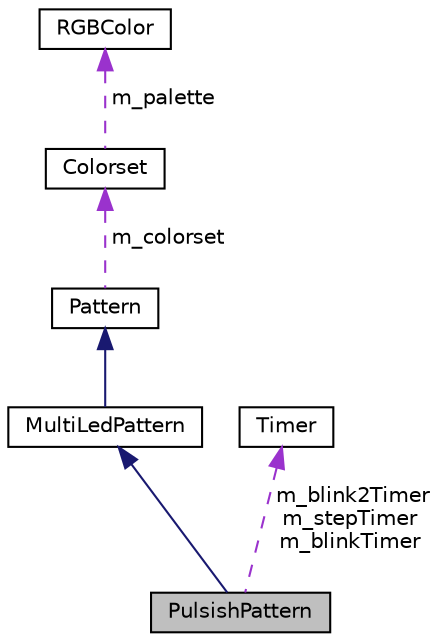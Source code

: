 digraph "PulsishPattern"
{
 // INTERACTIVE_SVG=YES
 // LATEX_PDF_SIZE
  bgcolor="transparent";
  edge [fontname="Helvetica",fontsize="10",labelfontname="Helvetica",labelfontsize="10"];
  node [fontname="Helvetica",fontsize="10",shape=record];
  Node1 [label="PulsishPattern",height=0.2,width=0.4,color="black", fillcolor="grey75", style="filled", fontcolor="black",tooltip=" "];
  Node2 -> Node1 [dir="back",color="midnightblue",fontsize="10",style="solid"];
  Node2 [label="MultiLedPattern",height=0.2,width=0.4,color="black",URL="$classMultiLedPattern.html",tooltip=" "];
  Node3 -> Node2 [dir="back",color="midnightblue",fontsize="10",style="solid"];
  Node3 [label="Pattern",height=0.2,width=0.4,color="black",URL="$classPattern.html",tooltip=" "];
  Node4 -> Node3 [dir="back",color="darkorchid3",fontsize="10",style="dashed",label=" m_colorset" ];
  Node4 [label="Colorset",height=0.2,width=0.4,color="black",URL="$classColorset.html",tooltip=" "];
  Node5 -> Node4 [dir="back",color="darkorchid3",fontsize="10",style="dashed",label=" m_palette" ];
  Node5 [label="RGBColor",height=0.2,width=0.4,color="black",URL="$classRGBColor.html",tooltip=" "];
  Node6 -> Node1 [dir="back",color="darkorchid3",fontsize="10",style="dashed",label=" m_blink2Timer\nm_stepTimer\nm_blinkTimer" ];
  Node6 [label="Timer",height=0.2,width=0.4,color="black",URL="$classTimer.html",tooltip=" "];
}
